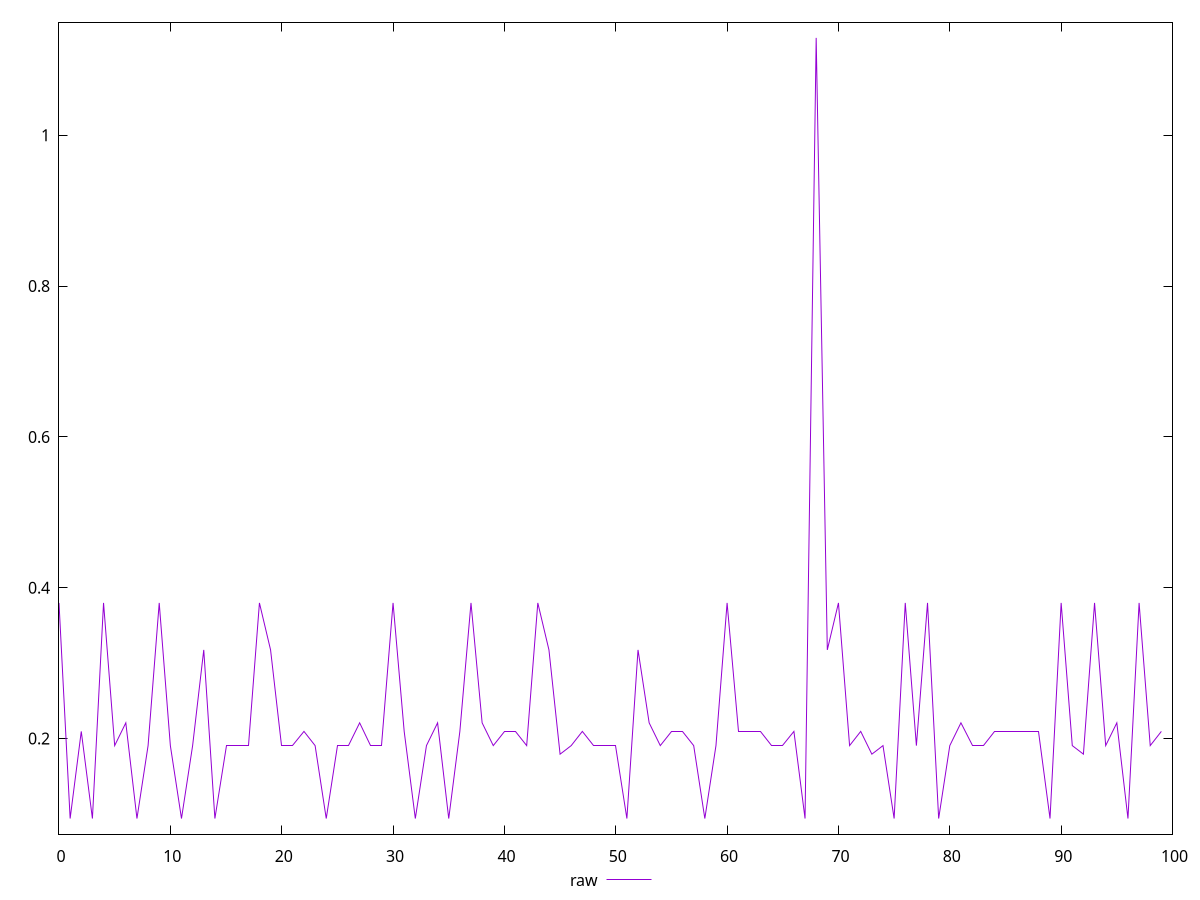 reset
set terminal svg size 640, 490
set output "reprap/cumulative-layout-shift/samples/pages+cached+noexternal+noimg/raw/values.svg"

$raw <<EOF
0 0.3797997665405274
1 0.0938739013671875
2 0.20941780090332032
3 0.0938739013671875
4 0.3797997665405274
5 0.1905707836151123
6 0.2207679271697998
7 0.0938739013671875
8 0.1905707836151123
9 0.3797997665405274
10 0.1905707836151123
11 0.0938739013671875
12 0.1905707836151123
13 0.31750728607177736
14 0.0938739013671875
15 0.1905707836151123
16 0.1905707836151123
17 0.1905707836151123
18 0.3797997665405274
19 0.31750728607177736
20 0.1905707836151123
21 0.1905707836151123
22 0.20941780090332032
23 0.1905707836151123
24 0.0938739013671875
25 0.1905707836151123
26 0.1905707836151123
27 0.2207679271697998
28 0.1905707836151123
29 0.1905707836151123
30 0.3797997665405274
31 0.20941780090332032
32 0.0938739013671875
33 0.1905707836151123
34 0.2207679271697998
35 0.0938739013671875
36 0.20941780090332032
37 0.3797997665405274
38 0.2207679271697998
39 0.1905707836151123
40 0.20941780090332032
41 0.20941780090332032
42 0.1905707836151123
43 0.3797997665405274
44 0.31750728607177736
45 0.17922065734863282
46 0.1905707836151123
47 0.20941780090332032
48 0.1905707836151123
49 0.1905707836151123
50 0.1905707836151123
51 0.0938739013671875
52 0.31750728607177736
53 0.2207679271697998
54 0.1905707836151123
55 0.20941780090332032
56 0.20941780090332032
57 0.1905707836151123
58 0.0938739013671875
59 0.1905707836151123
60 0.3797997665405274
61 0.20941780090332032
62 0.20941780090332032
63 0.20941780090332032
64 0.1905707836151123
65 0.1905707836151123
66 0.20941780090332032
67 0.0938739013671875
68 1.1291448974609375
69 0.31750728607177736
70 0.3797997665405274
71 0.1905707836151123
72 0.20941780090332032
73 0.17922065734863282
74 0.1905707836151123
75 0.0938739013671875
76 0.3797997665405274
77 0.1905707836151123
78 0.3797997665405274
79 0.0938739013671875
80 0.1905707836151123
81 0.2207679271697998
82 0.1905707836151123
83 0.1905707836151123
84 0.20941780090332032
85 0.20941780090332032
86 0.20941780090332032
87 0.20941780090332032
88 0.20941780090332032
89 0.0938739013671875
90 0.3797997665405274
91 0.1905707836151123
92 0.17922065734863282
93 0.3797997665405274
94 0.1905707836151123
95 0.2207679271697998
96 0.0938739013671875
97 0.3797997665405274
98 0.1905707836151123
99 0.20941780090332032
EOF

set key outside below
set yrange [0.07316848144531249:1.1498503173828125]

plot \
  $raw title "raw" with line, \


reset